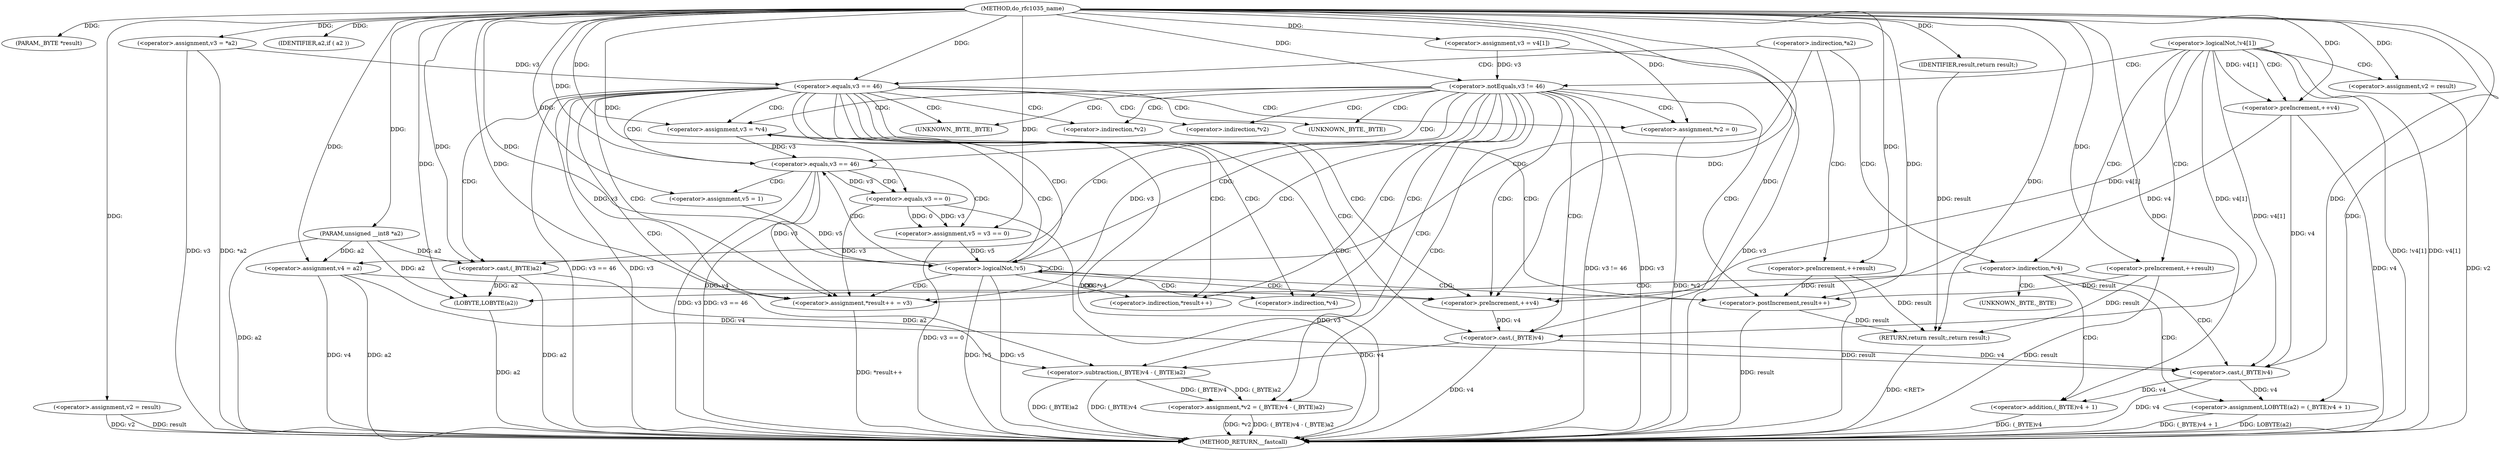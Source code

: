 digraph do_rfc1035_name {  
"1000105" [label = "(METHOD,do_rfc1035_name)" ]
"1000219" [label = "(METHOD_RETURN,__fastcall)" ]
"1000106" [label = "(PARAM,_BYTE *result)" ]
"1000107" [label = "(PARAM,unsigned __int8 *a2)" ]
"1000113" [label = "(<operator>.assignment,v2 = result)" ]
"1000117" [label = "(IDENTIFIER,a2,if ( a2 ))" ]
"1000119" [label = "(<operator>.assignment,v3 = *a2)" ]
"1000127" [label = "(<operator>.preIncrement,++result)" ]
"1000129" [label = "(<operator>.assignment,v4 = a2)" ]
"1000133" [label = "(<operator>.equals,v3 == 46)" ]
"1000140" [label = "(<operator>.preIncrement,++v4)" ]
"1000142" [label = "(<operator>.assignment,*result++ = v3)" ]
"1000144" [label = "(<operator>.postIncrement,result++)" ]
"1000147" [label = "(<operator>.assignment,v3 = *v4)" ]
"1000152" [label = "(<operator>.equals,v3 == 46)" ]
"1000155" [label = "(<operator>.assignment,v5 = 1)" ]
"1000159" [label = "(<operator>.assignment,v5 = v3 == 0)" ]
"1000161" [label = "(<operator>.equals,v3 == 0)" ]
"1000164" [label = "(<operator>.logicalNot,!v5)" ]
"1000167" [label = "(<operator>.assignment,*v2 = (_BYTE)v4 - (_BYTE)a2)" ]
"1000170" [label = "(<operator>.subtraction,(_BYTE)v4 - (_BYTE)a2)" ]
"1000171" [label = "(<operator>.cast,(_BYTE)v4)" ]
"1000174" [label = "(<operator>.cast,(_BYTE)a2)" ]
"1000179" [label = "(<operator>.assignment,*v2 = 0)" ]
"1000184" [label = "(<operator>.assignment,LOBYTE(a2) = (_BYTE)v4 + 1)" ]
"1000185" [label = "(LOBYTE,LOBYTE(a2))" ]
"1000187" [label = "(<operator>.addition,(_BYTE)v4 + 1)" ]
"1000188" [label = "(<operator>.cast,(_BYTE)v4)" ]
"1000193" [label = "(<operator>.assignment,v3 = v4[1])" ]
"1000199" [label = "(<operator>.logicalNot,!v4[1])" ]
"1000204" [label = "(<operator>.assignment,v2 = result)" ]
"1000207" [label = "(<operator>.preIncrement,++v4)" ]
"1000209" [label = "(<operator>.preIncrement,++result)" ]
"1000212" [label = "(<operator>.notEquals,v3 != 46)" ]
"1000217" [label = "(RETURN,return result;,return result;)" ]
"1000218" [label = "(IDENTIFIER,result,return result;)" ]
"1000124" [label = "(<operator>.indirection,*a2)" ]
"1000143" [label = "(<operator>.indirection,*result++)" ]
"1000149" [label = "(<operator>.indirection,*v4)" ]
"1000168" [label = "(<operator>.indirection,*v2)" ]
"1000172" [label = "(UNKNOWN,_BYTE,_BYTE)" ]
"1000175" [label = "(UNKNOWN,_BYTE,_BYTE)" ]
"1000177" [label = "(<operator>.indirection,*v4)" ]
"1000180" [label = "(<operator>.indirection,*v2)" ]
"1000189" [label = "(UNKNOWN,_BYTE,_BYTE)" ]
  "1000170" -> "1000219"  [ label = "DDG: (_BYTE)a2"] 
  "1000167" -> "1000219"  [ label = "DDG: (_BYTE)v4 - (_BYTE)a2"] 
  "1000212" -> "1000219"  [ label = "DDG: v3 != 46"] 
  "1000164" -> "1000219"  [ label = "DDG: !v5"] 
  "1000159" -> "1000219"  [ label = "DDG: v3 == 0"] 
  "1000193" -> "1000219"  [ label = "DDG: v3"] 
  "1000142" -> "1000219"  [ label = "DDG: *result++"] 
  "1000107" -> "1000219"  [ label = "DDG: a2"] 
  "1000204" -> "1000219"  [ label = "DDG: v2"] 
  "1000199" -> "1000219"  [ label = "DDG: v4[1]"] 
  "1000127" -> "1000219"  [ label = "DDG: result"] 
  "1000199" -> "1000219"  [ label = "DDG: !v4[1]"] 
  "1000119" -> "1000219"  [ label = "DDG: v3"] 
  "1000212" -> "1000219"  [ label = "DDG: v3"] 
  "1000152" -> "1000219"  [ label = "DDG: v3 == 46"] 
  "1000119" -> "1000219"  [ label = "DDG: *a2"] 
  "1000133" -> "1000219"  [ label = "DDG: v3"] 
  "1000129" -> "1000219"  [ label = "DDG: v4"] 
  "1000152" -> "1000219"  [ label = "DDG: v3"] 
  "1000133" -> "1000219"  [ label = "DDG: v3 == 46"] 
  "1000147" -> "1000219"  [ label = "DDG: *v4"] 
  "1000179" -> "1000219"  [ label = "DDG: *v2"] 
  "1000188" -> "1000219"  [ label = "DDG: v4"] 
  "1000113" -> "1000219"  [ label = "DDG: result"] 
  "1000184" -> "1000219"  [ label = "DDG: LOBYTE(a2)"] 
  "1000129" -> "1000219"  [ label = "DDG: a2"] 
  "1000170" -> "1000219"  [ label = "DDG: (_BYTE)v4"] 
  "1000187" -> "1000219"  [ label = "DDG: (_BYTE)v4"] 
  "1000207" -> "1000219"  [ label = "DDG: v4"] 
  "1000184" -> "1000219"  [ label = "DDG: (_BYTE)v4 + 1"] 
  "1000113" -> "1000219"  [ label = "DDG: v2"] 
  "1000174" -> "1000219"  [ label = "DDG: a2"] 
  "1000144" -> "1000219"  [ label = "DDG: result"] 
  "1000171" -> "1000219"  [ label = "DDG: v4"] 
  "1000209" -> "1000219"  [ label = "DDG: result"] 
  "1000167" -> "1000219"  [ label = "DDG: *v2"] 
  "1000164" -> "1000219"  [ label = "DDG: v5"] 
  "1000161" -> "1000219"  [ label = "DDG: v3"] 
  "1000185" -> "1000219"  [ label = "DDG: a2"] 
  "1000217" -> "1000219"  [ label = "DDG: <RET>"] 
  "1000105" -> "1000106"  [ label = "DDG: "] 
  "1000105" -> "1000107"  [ label = "DDG: "] 
  "1000105" -> "1000113"  [ label = "DDG: "] 
  "1000105" -> "1000117"  [ label = "DDG: "] 
  "1000105" -> "1000119"  [ label = "DDG: "] 
  "1000105" -> "1000127"  [ label = "DDG: "] 
  "1000107" -> "1000129"  [ label = "DDG: a2"] 
  "1000105" -> "1000129"  [ label = "DDG: "] 
  "1000119" -> "1000133"  [ label = "DDG: v3"] 
  "1000105" -> "1000133"  [ label = "DDG: "] 
  "1000199" -> "1000140"  [ label = "DDG: v4[1]"] 
  "1000129" -> "1000140"  [ label = "DDG: v4"] 
  "1000207" -> "1000140"  [ label = "DDG: v4"] 
  "1000105" -> "1000140"  [ label = "DDG: "] 
  "1000212" -> "1000142"  [ label = "DDG: v3"] 
  "1000133" -> "1000142"  [ label = "DDG: v3"] 
  "1000152" -> "1000142"  [ label = "DDG: v3"] 
  "1000161" -> "1000142"  [ label = "DDG: v3"] 
  "1000105" -> "1000142"  [ label = "DDG: "] 
  "1000127" -> "1000144"  [ label = "DDG: result"] 
  "1000209" -> "1000144"  [ label = "DDG: result"] 
  "1000105" -> "1000144"  [ label = "DDG: "] 
  "1000105" -> "1000147"  [ label = "DDG: "] 
  "1000147" -> "1000152"  [ label = "DDG: v3"] 
  "1000105" -> "1000152"  [ label = "DDG: "] 
  "1000105" -> "1000155"  [ label = "DDG: "] 
  "1000161" -> "1000159"  [ label = "DDG: v3"] 
  "1000161" -> "1000159"  [ label = "DDG: 0"] 
  "1000105" -> "1000159"  [ label = "DDG: "] 
  "1000152" -> "1000161"  [ label = "DDG: v3"] 
  "1000105" -> "1000161"  [ label = "DDG: "] 
  "1000155" -> "1000164"  [ label = "DDG: v5"] 
  "1000159" -> "1000164"  [ label = "DDG: v5"] 
  "1000105" -> "1000164"  [ label = "DDG: "] 
  "1000170" -> "1000167"  [ label = "DDG: (_BYTE)v4"] 
  "1000170" -> "1000167"  [ label = "DDG: (_BYTE)a2"] 
  "1000171" -> "1000170"  [ label = "DDG: v4"] 
  "1000199" -> "1000171"  [ label = "DDG: v4[1]"] 
  "1000140" -> "1000171"  [ label = "DDG: v4"] 
  "1000105" -> "1000171"  [ label = "DDG: "] 
  "1000174" -> "1000170"  [ label = "DDG: a2"] 
  "1000107" -> "1000174"  [ label = "DDG: a2"] 
  "1000105" -> "1000174"  [ label = "DDG: "] 
  "1000105" -> "1000179"  [ label = "DDG: "] 
  "1000188" -> "1000184"  [ label = "DDG: v4"] 
  "1000105" -> "1000184"  [ label = "DDG: "] 
  "1000174" -> "1000185"  [ label = "DDG: a2"] 
  "1000107" -> "1000185"  [ label = "DDG: a2"] 
  "1000105" -> "1000185"  [ label = "DDG: "] 
  "1000188" -> "1000187"  [ label = "DDG: v4"] 
  "1000199" -> "1000188"  [ label = "DDG: v4[1]"] 
  "1000129" -> "1000188"  [ label = "DDG: v4"] 
  "1000207" -> "1000188"  [ label = "DDG: v4"] 
  "1000171" -> "1000188"  [ label = "DDG: v4"] 
  "1000105" -> "1000188"  [ label = "DDG: "] 
  "1000105" -> "1000187"  [ label = "DDG: "] 
  "1000105" -> "1000193"  [ label = "DDG: "] 
  "1000105" -> "1000204"  [ label = "DDG: "] 
  "1000199" -> "1000207"  [ label = "DDG: v4[1]"] 
  "1000105" -> "1000207"  [ label = "DDG: "] 
  "1000105" -> "1000209"  [ label = "DDG: "] 
  "1000193" -> "1000212"  [ label = "DDG: v3"] 
  "1000105" -> "1000212"  [ label = "DDG: "] 
  "1000218" -> "1000217"  [ label = "DDG: result"] 
  "1000127" -> "1000217"  [ label = "DDG: result"] 
  "1000144" -> "1000217"  [ label = "DDG: result"] 
  "1000209" -> "1000217"  [ label = "DDG: result"] 
  "1000105" -> "1000217"  [ label = "DDG: "] 
  "1000105" -> "1000218"  [ label = "DDG: "] 
  "1000124" -> "1000177"  [ label = "CDG: "] 
  "1000124" -> "1000127"  [ label = "CDG: "] 
  "1000124" -> "1000133"  [ label = "CDG: "] 
  "1000124" -> "1000129"  [ label = "CDG: "] 
  "1000133" -> "1000175"  [ label = "CDG: "] 
  "1000133" -> "1000174"  [ label = "CDG: "] 
  "1000133" -> "1000172"  [ label = "CDG: "] 
  "1000133" -> "1000171"  [ label = "CDG: "] 
  "1000133" -> "1000170"  [ label = "CDG: "] 
  "1000133" -> "1000168"  [ label = "CDG: "] 
  "1000133" -> "1000167"  [ label = "CDG: "] 
  "1000133" -> "1000164"  [ label = "CDG: "] 
  "1000133" -> "1000180"  [ label = "CDG: "] 
  "1000133" -> "1000179"  [ label = "CDG: "] 
  "1000133" -> "1000144"  [ label = "CDG: "] 
  "1000133" -> "1000143"  [ label = "CDG: "] 
  "1000133" -> "1000142"  [ label = "CDG: "] 
  "1000133" -> "1000140"  [ label = "CDG: "] 
  "1000133" -> "1000152"  [ label = "CDG: "] 
  "1000133" -> "1000149"  [ label = "CDG: "] 
  "1000133" -> "1000147"  [ label = "CDG: "] 
  "1000152" -> "1000161"  [ label = "CDG: "] 
  "1000152" -> "1000159"  [ label = "CDG: "] 
  "1000152" -> "1000155"  [ label = "CDG: "] 
  "1000164" -> "1000164"  [ label = "CDG: "] 
  "1000164" -> "1000144"  [ label = "CDG: "] 
  "1000164" -> "1000143"  [ label = "CDG: "] 
  "1000164" -> "1000142"  [ label = "CDG: "] 
  "1000164" -> "1000140"  [ label = "CDG: "] 
  "1000164" -> "1000152"  [ label = "CDG: "] 
  "1000164" -> "1000149"  [ label = "CDG: "] 
  "1000164" -> "1000147"  [ label = "CDG: "] 
  "1000177" -> "1000189"  [ label = "CDG: "] 
  "1000177" -> "1000188"  [ label = "CDG: "] 
  "1000177" -> "1000187"  [ label = "CDG: "] 
  "1000177" -> "1000185"  [ label = "CDG: "] 
  "1000177" -> "1000184"  [ label = "CDG: "] 
  "1000199" -> "1000177"  [ label = "CDG: "] 
  "1000199" -> "1000207"  [ label = "CDG: "] 
  "1000199" -> "1000204"  [ label = "CDG: "] 
  "1000199" -> "1000212"  [ label = "CDG: "] 
  "1000199" -> "1000209"  [ label = "CDG: "] 
  "1000212" -> "1000175"  [ label = "CDG: "] 
  "1000212" -> "1000174"  [ label = "CDG: "] 
  "1000212" -> "1000172"  [ label = "CDG: "] 
  "1000212" -> "1000171"  [ label = "CDG: "] 
  "1000212" -> "1000170"  [ label = "CDG: "] 
  "1000212" -> "1000168"  [ label = "CDG: "] 
  "1000212" -> "1000167"  [ label = "CDG: "] 
  "1000212" -> "1000164"  [ label = "CDG: "] 
  "1000212" -> "1000180"  [ label = "CDG: "] 
  "1000212" -> "1000179"  [ label = "CDG: "] 
  "1000212" -> "1000144"  [ label = "CDG: "] 
  "1000212" -> "1000143"  [ label = "CDG: "] 
  "1000212" -> "1000142"  [ label = "CDG: "] 
  "1000212" -> "1000140"  [ label = "CDG: "] 
  "1000212" -> "1000152"  [ label = "CDG: "] 
  "1000212" -> "1000149"  [ label = "CDG: "] 
  "1000212" -> "1000147"  [ label = "CDG: "] 
}

